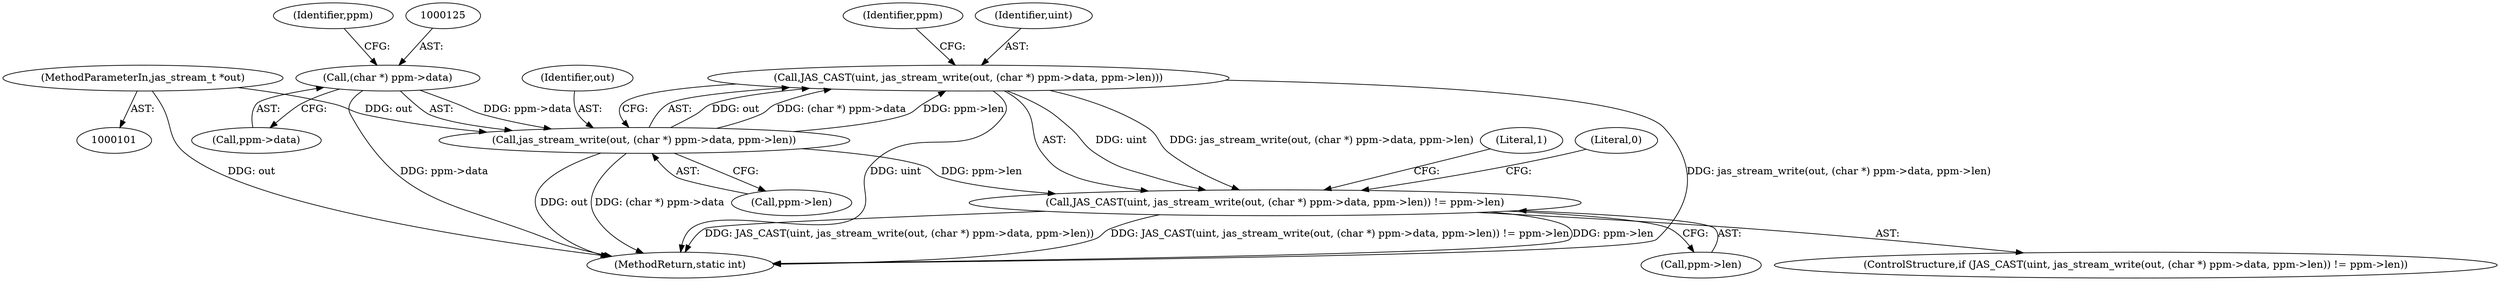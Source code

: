 digraph "1_jasper_d42b2388f7f8e0332c846675133acea151fc557a_36@pointer" {
"1000119" [label="(Call,JAS_CAST(uint, jas_stream_write(out, (char *) ppm->data, ppm->len)) != ppm->len)"];
"1000120" [label="(Call,JAS_CAST(uint, jas_stream_write(out, (char *) ppm->data, ppm->len)))"];
"1000122" [label="(Call,jas_stream_write(out, (char *) ppm->data, ppm->len))"];
"1000104" [label="(MethodParameterIn,jas_stream_t *out)"];
"1000124" [label="(Call,(char *) ppm->data)"];
"1000133" [label="(Identifier,ppm)"];
"1000129" [label="(Call,ppm->len)"];
"1000141" [label="(MethodReturn,static int)"];
"1000122" [label="(Call,jas_stream_write(out, (char *) ppm->data, ppm->len))"];
"1000138" [label="(Literal,1)"];
"1000119" [label="(Call,JAS_CAST(uint, jas_stream_write(out, (char *) ppm->data, ppm->len)) != ppm->len)"];
"1000104" [label="(MethodParameterIn,jas_stream_t *out)"];
"1000140" [label="(Literal,0)"];
"1000130" [label="(Identifier,ppm)"];
"1000121" [label="(Identifier,uint)"];
"1000124" [label="(Call,(char *) ppm->data)"];
"1000126" [label="(Call,ppm->data)"];
"1000132" [label="(Call,ppm->len)"];
"1000123" [label="(Identifier,out)"];
"1000118" [label="(ControlStructure,if (JAS_CAST(uint, jas_stream_write(out, (char *) ppm->data, ppm->len)) != ppm->len))"];
"1000120" [label="(Call,JAS_CAST(uint, jas_stream_write(out, (char *) ppm->data, ppm->len)))"];
"1000119" -> "1000118"  [label="AST: "];
"1000119" -> "1000132"  [label="CFG: "];
"1000120" -> "1000119"  [label="AST: "];
"1000132" -> "1000119"  [label="AST: "];
"1000138" -> "1000119"  [label="CFG: "];
"1000140" -> "1000119"  [label="CFG: "];
"1000119" -> "1000141"  [label="DDG: JAS_CAST(uint, jas_stream_write(out, (char *) ppm->data, ppm->len))"];
"1000119" -> "1000141"  [label="DDG: JAS_CAST(uint, jas_stream_write(out, (char *) ppm->data, ppm->len)) != ppm->len"];
"1000119" -> "1000141"  [label="DDG: ppm->len"];
"1000120" -> "1000119"  [label="DDG: uint"];
"1000120" -> "1000119"  [label="DDG: jas_stream_write(out, (char *) ppm->data, ppm->len)"];
"1000122" -> "1000119"  [label="DDG: ppm->len"];
"1000120" -> "1000122"  [label="CFG: "];
"1000121" -> "1000120"  [label="AST: "];
"1000122" -> "1000120"  [label="AST: "];
"1000133" -> "1000120"  [label="CFG: "];
"1000120" -> "1000141"  [label="DDG: jas_stream_write(out, (char *) ppm->data, ppm->len)"];
"1000120" -> "1000141"  [label="DDG: uint"];
"1000122" -> "1000120"  [label="DDG: out"];
"1000122" -> "1000120"  [label="DDG: (char *) ppm->data"];
"1000122" -> "1000120"  [label="DDG: ppm->len"];
"1000122" -> "1000129"  [label="CFG: "];
"1000123" -> "1000122"  [label="AST: "];
"1000124" -> "1000122"  [label="AST: "];
"1000129" -> "1000122"  [label="AST: "];
"1000122" -> "1000141"  [label="DDG: (char *) ppm->data"];
"1000122" -> "1000141"  [label="DDG: out"];
"1000104" -> "1000122"  [label="DDG: out"];
"1000124" -> "1000122"  [label="DDG: ppm->data"];
"1000104" -> "1000101"  [label="AST: "];
"1000104" -> "1000141"  [label="DDG: out"];
"1000124" -> "1000126"  [label="CFG: "];
"1000125" -> "1000124"  [label="AST: "];
"1000126" -> "1000124"  [label="AST: "];
"1000130" -> "1000124"  [label="CFG: "];
"1000124" -> "1000141"  [label="DDG: ppm->data"];
}
